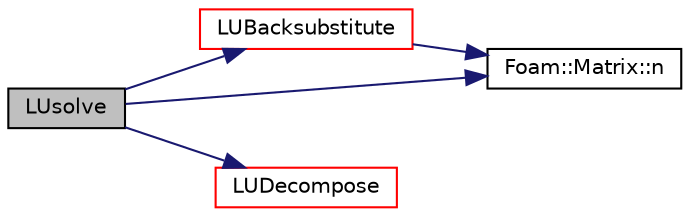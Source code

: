 digraph "LUsolve"
{
  bgcolor="transparent";
  edge [fontname="Helvetica",fontsize="10",labelfontname="Helvetica",labelfontsize="10"];
  node [fontname="Helvetica",fontsize="10",shape=record];
  rankdir="LR";
  Node1 [label="LUsolve",height=0.2,width=0.4,color="black", fillcolor="grey75", style="filled", fontcolor="black"];
  Node1 -> Node2 [color="midnightblue",fontsize="10",style="solid",fontname="Helvetica"];
  Node2 [label="LUBacksubstitute",height=0.2,width=0.4,color="red",URL="$a10733.html#a3a4fbcdd330a7cdba4ce12676ad9cb3e",tooltip="LU back-substitution with given source, returning the solution. "];
  Node2 -> Node3 [color="midnightblue",fontsize="10",style="solid",fontname="Helvetica"];
  Node3 [label="Foam::Matrix::n",height=0.2,width=0.4,color="black",URL="$a01438.html#abd0c5ee479abe99a5698e779793f412d",tooltip="Return the number of rows. "];
  Node1 -> Node4 [color="midnightblue",fontsize="10",style="solid",fontname="Helvetica"];
  Node4 [label="LUDecompose",height=0.2,width=0.4,color="red",URL="$a10733.html#a4c90a8a26de44c9bed71aef2138ce997",tooltip="LU decompose the matrix with pivoting. "];
  Node1 -> Node3 [color="midnightblue",fontsize="10",style="solid",fontname="Helvetica"];
}
